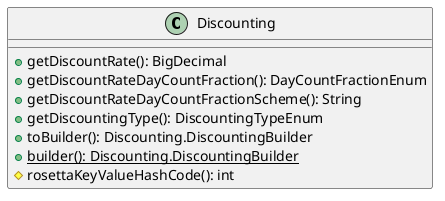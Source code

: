 @startuml

    class Discounting [[Discounting.html]] {
        +getDiscountRate(): BigDecimal
        +getDiscountRateDayCountFraction(): DayCountFractionEnum
        +getDiscountRateDayCountFractionScheme(): String
        +getDiscountingType(): DiscountingTypeEnum
        +toBuilder(): Discounting.DiscountingBuilder
        {static} +builder(): Discounting.DiscountingBuilder
        #rosettaKeyValueHashCode(): int
    }

@enduml
